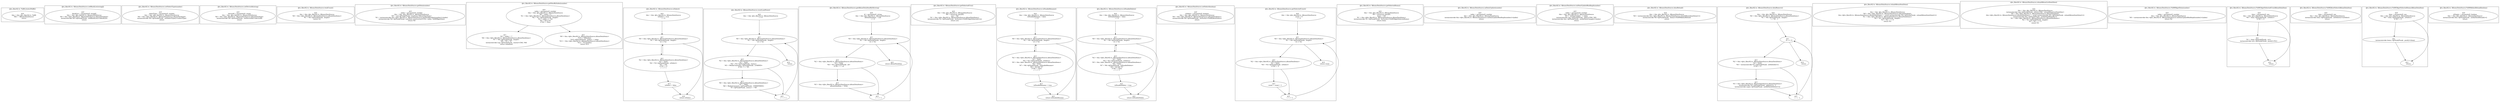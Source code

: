 digraph "42.ts" {
subgraph "cluster_@ts_files/42.ts: %dflt.[static]%dflt()" {
  label="@ts_files/42.ts: %dflt.[static]%dflt()";
  Node33220 [label="id:0
      this = this: @ts_files/42.ts: %dflt
      TAG = 'AlbumsDataSource'
      return"];
}
subgraph "cluster_@ts_files/42.ts: AlbumsDataSource.setBlackList(string[])" {
  label="@ts_files/42.ts: AlbumsDataSource.setBlackList(string[])";
  Node52470 [label="id:0
      blackList = parameter0: string[]
      this = this: @ts_files/42.ts: AlbumsDataSource
      %0 = this.<@ts_files/42.ts: AlbumsDataSource.albumDataImpl>
      instanceinvoke %0.<@%unk/%unk: .setBlackList()>(blackList)
      return"];
}
subgraph "cluster_@ts_files/42.ts: AlbumsDataSource.setSelectType(number)" {
  label="@ts_files/42.ts: AlbumsDataSource.setSelectType(number)";
  Node51860 [label="id:0
      selectType = parameter0: number
      this = this: @ts_files/42.ts: AlbumsDataSource
      %0 = this.<@ts_files/42.ts: AlbumsDataSource.albumDataImpl>
      instanceinvoke %0.<@%unk/%unk: .setSelectType()>(selectType)
      return"];
}
subgraph "cluster_@ts_files/42.ts: AlbumsDataSource.setDeviceId(string)" {
  label="@ts_files/42.ts: AlbumsDataSource.setDeviceId(string)";
  Node49390 [label="id:0
      deviceId = parameter0: string
      this = this: @ts_files/42.ts: AlbumsDataSource
      %0 = this.<@ts_files/42.ts: AlbumsDataSource.albumDataImpl>
      instanceinvoke %0.<@%unk/%unk: .setDeviceId()>(deviceId)
      return"];
}
subgraph "cluster_@ts_files/42.ts: AlbumsDataSource.totalCount()" {
  label="@ts_files/42.ts: AlbumsDataSource.totalCount()";
  Node42480 [label="id:0
      this = this: @ts_files/42.ts: AlbumsDataSource
      %0 = this.<@ts_files/42.ts: AlbumsDataSource.albumDataItems>
      %1 = %0.<@%unk/%unk: .length>
      return %1"];
}
subgraph "cluster_@ts_files/42.ts: AlbumsDataSource.getData(number)" {
  label="@ts_files/42.ts: AlbumsDataSource.getData(number)";
  Node45260 [label="id:0
      index = parameter0: number
      this = this: @ts_files/42.ts: AlbumsDataSource
      %0 = new @%unk/%unk: LazyItem<AlbumDataItem>
      %1 = instanceinvoke this.<@ts_files/42.ts: AlbumsDataSource.getDataByIndex(number)>(index)
      instanceinvoke %0.<@%unk/%unk: LazyItem.constructor()>(%1, index, %AM0$getData)
      return %0"];
}
subgraph "cluster_@ts_files/42.ts: AlbumsDataSource.getDataByIndex(number)" {
  label="@ts_files/42.ts: AlbumsDataSource.getDataByIndex(number)";
  Node52170 [label="id:0
      index = parameter0: number
      this = this: @ts_files/42.ts: AlbumsDataSource
      %0 = index < 0
      %1 = this.<@ts_files/42.ts: AlbumsDataSource.albumDataItems>
      %2 = %1.<@%unk/%unk: .length>
      %3 = index >= %2
      %4 = %0 || %3
      if %4 != false"];
  Node52171 [label="id:1
      %5 = index + '/'
      %6 = this.<@ts_files/42.ts: AlbumsDataSource.albumDataItems>
      %7 = %6.<@%unk/%unk: .length>
      %8 = %5 + %7
      instanceinvoke Log.<@%unk/%unk: .warn()>(TAG, %8)
      return undefined"];
  Node52172 [label="id:2
      %9 = this.<@ts_files/42.ts: AlbumsDataSource.albumDataItems>
      %10 = %9[index]
      %10.<@%unk/%unk: .index> = index
      %11 = this.<@ts_files/42.ts: AlbumsDataSource.albumDataItems>
      %12 = %11[index]
      return %12"];
  Node52170 -> Node52171;
  Node52170 -> Node52172;
}
subgraph "cluster_@ts_files/42.ts: AlbumsDataSource.isSelect()" {
  label="@ts_files/42.ts: AlbumsDataSource.isSelect()";
  Node40070 [label="id:0
      this = this: @ts_files/42.ts: AlbumsDataSource
      isSelect = true
      i = 0"];
  Node40071 [label="id:1
      %0 = this.<@ts_files/42.ts: AlbumsDataSource.albumDataItems>
      %1 = %0.<@%unk/%unk: .length>
      if i < %1"];
  Node40072 [label="id:2
      %2 = this.<@ts_files/42.ts: AlbumsDataSource.albumDataItems>
      %3 = %2[i]
      %4 = %3.<@%unk/%unk: .isSelect>
      %5 = !%4
      if %5 != 0
      i = i + 1"];
  Node40073 [label="id:3
      isSelect = false"];
  Node40074 [label="id:4
      return isSelect"];
  Node40070 -> Node40071;
  Node40071 -> Node40072;
  Node40071 -> Node40074;
  Node40072 -> Node40073;
  Node40072 -> Node40071;
  Node40073 -> Node40074;
}
subgraph "cluster_@ts_files/42.ts: AlbumsDataSource.resetLoadState()" {
  label="@ts_files/42.ts: AlbumsDataSource.resetLoadState()";
  Node46230 [label="id:0
      this = this: @ts_files/42.ts: AlbumsDataSource
      i = 0"];
  Node46231 [label="id:1
      %0 = this.<@ts_files/42.ts: AlbumsDataSource.albumDataItems>
      %1 = %0.<@%unk/%unk: .length>
      if i < %1"];
  Node46232 [label="id:2
      %2 = this.<@ts_files/42.ts: AlbumsDataSource.albumDataItems>
      %3 = %2[i]
      %4 = %3.<@%unk/%unk: .status>
      %5 = MediaConstants.<@%unk/%unk: .LOADED>
      if %4 === %5"];
  Node46233 [label="id:3
      %6 = this.<@ts_files/42.ts: AlbumsDataSource.albumDataItems>
      %7 = %6[i]
      %8 = MediaConstants.<@%unk/%unk: .UNDEFINED>
      %7.<@%unk/%unk: .status> = %8"];
  Node46234 [label="id:4
      return"];
  Node46235 [label="id:5
      i = i + 1"];
  Node46230 -> Node46231;
  Node46231 -> Node46232;
  Node46231 -> Node46234;
  Node46232 -> Node46233;
  Node46232 -> Node46235;
  Node46233 -> Node46235;
  Node46235 -> Node46231;
}
subgraph "cluster_@ts_files/42.ts: AlbumsDataSource.getAlbumDataItemById(string)" {
  label="@ts_files/42.ts: AlbumsDataSource.getAlbumDataItemById(string)";
  Node57960 [label="id:0
      id = parameter0: string
      this = this: @ts_files/42.ts: AlbumsDataSource
      albumDataItem = null
      i = 0"];
  Node57961 [label="id:1
      %0 = this.<@ts_files/42.ts: AlbumsDataSource.albumDataItems>
      %1 = %0.<@%unk/%unk: .length>
      if i < %1"];
  Node57962 [label="id:2
      %2 = this.<@ts_files/42.ts: AlbumsDataSource.albumDataItems>
      %3 = %2[i]
      %4 = %3.<@%unk/%unk: .id>
      if %4 === id"];
  Node57963 [label="id:3
      %5 = this.<@ts_files/42.ts: AlbumsDataSource.albumDataItems>
      albumDataItem = %5[i]"];
  Node57964 [label="id:4
      return albumDataItem"];
  Node57965 [label="id:5
      i = i + 1"];
  Node57960 -> Node57961;
  Node57961 -> Node57962;
  Node57961 -> Node57964;
  Node57962 -> Node57963;
  Node57962 -> Node57965;
  Node57963 -> Node57965;
  Node57965 -> Node57961;
}
subgraph "cluster_@ts_files/42.ts: AlbumsDataSource.getSelectedUris()" {
  label="@ts_files/42.ts: AlbumsDataSource.getSelectedUris()";
  Node47270 [label="id:0
      this = this: @ts_files/42.ts: AlbumsDataSource
      %0 = newarray (any)[0]
      uris = %0
      %1 = this.<@ts_files/42.ts: AlbumsDataSource.albumDataItems>
      instanceinvoke %1.<@%unk/%unk: .forEach()>(%AM1$getSelectedUris)
      return uris"];
}
subgraph "cluster_@ts_files/42.ts: AlbumsDataSource.isDisableRename()" {
  label="@ts_files/42.ts: AlbumsDataSource.isDisableRename()";
  Node46910 [label="id:0
      this = this: @ts_files/42.ts: AlbumsDataSource
      isDisableRename = false
      i = 0"];
  Node46911 [label="id:1
      %0 = this.<@ts_files/42.ts: AlbumsDataSource.albumDataItems>
      %1 = %0.<@%unk/%unk: .length>
      if i < %1"];
  Node46912 [label="id:2
      %2 = this.<@ts_files/42.ts: AlbumsDataSource.albumDataItems>
      %3 = %2[i]
      %4 = %3.<@%unk/%unk: .isSelect>
      %5 = this.<@ts_files/42.ts: AlbumsDataSource.albumDataItems>
      %6 = %5[i]
      %7 = %6.<@%unk/%unk: .isDisableRename>
      %8 = %4 && %7
      if %8 != false
      i = i + 1"];
  Node46913 [label="id:3
      isDisableRename = true"];
  Node46914 [label="id:4
      return isDisableRename"];
  Node46910 -> Node46911;
  Node46911 -> Node46912;
  Node46911 -> Node46914;
  Node46912 -> Node46913;
  Node46912 -> Node46911;
  Node46913 -> Node46914;
}
subgraph "cluster_@ts_files/42.ts: AlbumsDataSource.isDisableDelete()" {
  label="@ts_files/42.ts: AlbumsDataSource.isDisableDelete()";
  Node46860 [label="id:0
      this = this: @ts_files/42.ts: AlbumsDataSource
      isDisableDelete = false
      i = 0"];
  Node46861 [label="id:1
      %0 = this.<@ts_files/42.ts: AlbumsDataSource.albumDataItems>
      %1 = %0.<@%unk/%unk: .length>
      if i < %1"];
  Node46862 [label="id:2
      %2 = this.<@ts_files/42.ts: AlbumsDataSource.albumDataItems>
      %3 = %2[i]
      %4 = %3.<@%unk/%unk: .isSelect>
      %5 = this.<@ts_files/42.ts: AlbumsDataSource.albumDataItems>
      %6 = %5[i]
      %7 = %6.<@%unk/%unk: .isDisableDelete>
      %8 = %4 && %7
      if %8 != false
      i = i + 1"];
  Node46863 [label="id:3
      isDisableDelete = true"];
  Node46864 [label="id:4
      return isDisableDelete"];
  Node46860 -> Node46861;
  Node46861 -> Node46862;
  Node46861 -> Node46864;
  Node46862 -> Node46863;
  Node46862 -> Node46861;
  Node46863 -> Node46864;
}
subgraph "cluster_@ts_files/42.ts: AlbumsDataSource.setSelect(boolean)" {
  label="@ts_files/42.ts: AlbumsDataSource.setSelect(boolean)";
  Node48550 [label="id:0
      isSelect = parameter0: boolean
      this = this: @ts_files/42.ts: AlbumsDataSource
      %0 = this.<@ts_files/42.ts: AlbumsDataSource.albumDataItems>
      instanceinvoke %0.<@%unk/%unk: .forEach()>(%AM2$setSelect)
      return"];
}
subgraph "cluster_@ts_files/42.ts: AlbumsDataSource.getSelectedCount()" {
  label="@ts_files/42.ts: AlbumsDataSource.getSelectedCount()";
  Node48290 [label="id:0
      this = this: @ts_files/42.ts: AlbumsDataSource
      count = 0
      i = 0"];
  Node48291 [label="id:1
      %0 = this.<@ts_files/42.ts: AlbumsDataSource.albumDataItems>
      %1 = %0.<@%unk/%unk: .length>
      if i < %1"];
  Node48292 [label="id:2
      %2 = this.<@ts_files/42.ts: AlbumsDataSource.albumDataItems>
      %3 = %2[i]
      %4 = %3.<@%unk/%unk: .isSelect>
      if %4 != 0"];
  Node48293 [label="id:3
      count = count + 1"];
  Node48294 [label="id:4
      return count"];
  Node48295 [label="id:5
      i = i + 1"];
  Node48290 -> Node48291;
  Node48291 -> Node48292;
  Node48291 -> Node48294;
  Node48292 -> Node48293;
  Node48292 -> Node48295;
  Node48293 -> Node48295;
  Node48295 -> Node48291;
}
subgraph "cluster_@ts_files/42.ts: AlbumsDataSource.getSelectedItems()" {
  label="@ts_files/42.ts: AlbumsDataSource.getSelectedItems()";
  Node48220 [label="id:0
      this = this: @ts_files/42.ts: AlbumsDataSource
      %0 = newarray (any)[0]
      items = %0
      %1 = this.<@ts_files/42.ts: AlbumsDataSource.albumDataItems>
      instanceinvoke %1.<@%unk/%unk: .forEach()>(%AM3$getSelectedItems)
      return items"];
}
subgraph "cluster_@ts_files/42.ts: AlbumsDataSource.onDataUpdate(number)" {
  label="@ts_files/42.ts: AlbumsDataSource.onDataUpdate(number)";
  Node50380 [label="id:0
      index = parameter0: number
      this = this: @ts_files/42.ts: AlbumsDataSource
      instanceinvoke this.<@ts_files/42.ts: AlbumsDataSource.onDataUpdateBindImpl(number)>(index)
      return"];
}
subgraph "cluster_@ts_files/42.ts: AlbumsDataSource.onDataUpdateBindImpl(number)" {
  label="@ts_files/42.ts: AlbumsDataSource.onDataUpdateBindImpl(number)";
  Node58210 [label="id:0
      index = parameter0: number
      this = this: @ts_files/42.ts: AlbumsDataSource
      %0 = 'onDataUpdate ' + index
      instanceinvoke Log.<@%unk/%unk: .info()>(TAG, %0)
      instanceinvoke this.<@%unk/%unk: .notifyDataChange()>(index)
      return"];
}
subgraph "cluster_@ts_files/42.ts: AlbumsDataSource.dataReload()" {
  label="@ts_files/42.ts: AlbumsDataSource.dataReload()";
  Node41880 [label="id:0
      this = this: @ts_files/42.ts: AlbumsDataSource
      %0 = instanceinvoke this.<@ts_files/42.ts: AlbumsDataSource.reloadAlbumItemData()>()
      instanceinvoke %0.<@%unk/%unk: .then()>(%AM4$dataReload)
      return"];
}
subgraph "cluster_@ts_files/42.ts: AlbumsDataSource.dataRemove()" {
  label="@ts_files/42.ts: AlbumsDataSource.dataRemove()";
  Node42110 [label="id:0
      this = this: @ts_files/42.ts: AlbumsDataSource
      %0 = this.<@ts_files/42.ts: AlbumsDataSource.albumDataItems>
      %1 = %0.<@%unk/%unk: .length>
      i = %1 - 1"];
  Node42111 [label="id:1
      if i >= 0"];
  Node42112 [label="id:2
      %2 = this.<@ts_files/42.ts: AlbumsDataSource.albumDataItems>
      %3 = %2[i]
      %4 = instanceinvoke %3.<@%unk/%unk: .isDeleted()>()
      if %4 != 0"];
  Node42113 [label="id:3
      %5 = this.<@ts_files/42.ts: AlbumsDataSource.albumDataItems>
      instanceinvoke %5.<@%unk/%unk: .splice()>(i, 1)
      instanceinvoke super.<@%unk/%unk: .notifyDataDelete()>(i)"];
  Node42114 [label="id:4
      return"];
  Node42115 [label="id:5
      i = i - 1"];
  Node42110 -> Node42111;
  Node42111 -> Node42112;
  Node42111 -> Node42114;
  Node42112 -> Node42113;
  Node42112 -> Node42115;
  Node42113 -> Node42115;
  Node42115 -> Node42111;
}
subgraph "cluster_@ts_files/42.ts: AlbumsDataSource.reloadAlbumItemData()" {
  label="@ts_files/42.ts: AlbumsDataSource.reloadAlbumItemData()";
  Node50840 [label="id:0
      this = this: @ts_files/42.ts: AlbumsDataSource
      %0 = this.<@ts_files/42.ts: AlbumsDataSource.albumDataImpl>
      this.<@ts_files/42.ts: AlbumsDataSource.albumDataItems> = await instanceinvoke %0.<@%unk/%unk: .reloadAlbumItemData()>()
      %1 = this.<@ts_files/42.ts: AlbumsDataSource.albumDataItems>
      %2 = %1.<@%unk/%unk: .length>
      %3 = %2 === 0
      return %3"];
}
subgraph "cluster_@ts_files/42.ts: AlbumsDataSource.reloadAlbumListItemData()" {
  label="@ts_files/42.ts: AlbumsDataSource.reloadAlbumListItemData()";
  Node54960 [label="id:0
      this = this: @ts_files/42.ts: AlbumsDataSource
      instanceinvoke Log.<@%unk/%unk: .info()>(TAG, 'reloadAlbumListItemData')
      %0 = this.<@ts_files/42.ts: AlbumsDataSource.albumDataImpl>
      this.<@ts_files/42.ts: AlbumsDataSource.albumDataItems> = await instanceinvoke %0.<@%unk/%unk: .reloadAlbumItemData()>()
      instanceinvoke this.<@%unk/%unk: .notifyDataReload()>()
      %1 = this.<@ts_files/42.ts: AlbumsDataSource.albumDataItems>
      %2 = %1.<@%unk/%unk: .length>
      %3 = %2 === 0
      return %3"];
}
subgraph "cluster_@ts_files/42.ts: AlbumsDataSource.%AM0$getData(number)" {
  label="@ts_files/42.ts: AlbumsDataSource.%AM0$getData(number)";
  Node47890 [label="id:0
      index = parameter0: number
      this = this: @ts_files/42.ts: AlbumsDataSource
      %0 = instanceinvoke this.<@ts_files/42.ts: AlbumsDataSource.onDataUpdateBindImpl(number)>(index)
      return %0"];
}
subgraph "cluster_@ts_files/42.ts: AlbumsDataSource.%AM1$getSelectedUris(AlbumDataItem)" {
  label="@ts_files/42.ts: AlbumsDataSource.%AM1$getSelectedUris(AlbumDataItem)";
  Node62650 [label="id:0
      item = parameter0: any
      this = this: @ts_files/42.ts: AlbumsDataSource
      %0 = item.<@%unk/%unk: .isSelect>
      if %0 != 0"];
  Node62651 [label="id:1
      %1 = item.<@%unk/%unk: .uri>
      instanceinvoke uris.<@%unk/%unk: .push()>(%1)"];
  Node62652 [label="id:2
      return"];
  Node62650 -> Node62651;
  Node62650 -> Node62652;
  Node62651 -> Node62652;
}
subgraph "cluster_@ts_files/42.ts: AlbumsDataSource.%AM2$setSelect(AlbumDataItem)" {
  label="@ts_files/42.ts: AlbumsDataSource.%AM2$setSelect(AlbumDataItem)";
  Node56580 [label="id:0
      item = parameter0: any
      this = this: @ts_files/42.ts: AlbumsDataSource
      instanceinvoke item.<@%unk/%unk: .setSelect()>(isSelect)
      return"];
}
subgraph "cluster_@ts_files/42.ts: AlbumsDataSource.%AM3$getSelectedItems(AlbumDataItem)" {
  label="@ts_files/42.ts: AlbumsDataSource.%AM3$getSelectedItems(AlbumDataItem)";
  Node63620 [label="id:0
      item = parameter0: any
      this = this: @ts_files/42.ts: AlbumsDataSource
      %0 = item.<@%unk/%unk: .isSelect>
      if %0 != 0"];
  Node63621 [label="id:1
      instanceinvoke items.<@%unk/%unk: .push()>(item)"];
  Node63622 [label="id:2
      return"];
  Node63620 -> Node63621;
  Node63620 -> Node63622;
  Node63621 -> Node63622;
}
subgraph "cluster_@ts_files/42.ts: AlbumsDataSource.%AM4$dataReload(boolean)" {
  label="@ts_files/42.ts: AlbumsDataSource.%AM4$dataReload(boolean)";
  Node51910 [label="id:0
      isEmpty = parameter0: boolean
      this = this: @ts_files/42.ts: AlbumsDataSource
      instanceinvoke this.<@%unk/%unk: .notifyDataReload()>()
      return"];
}
}
